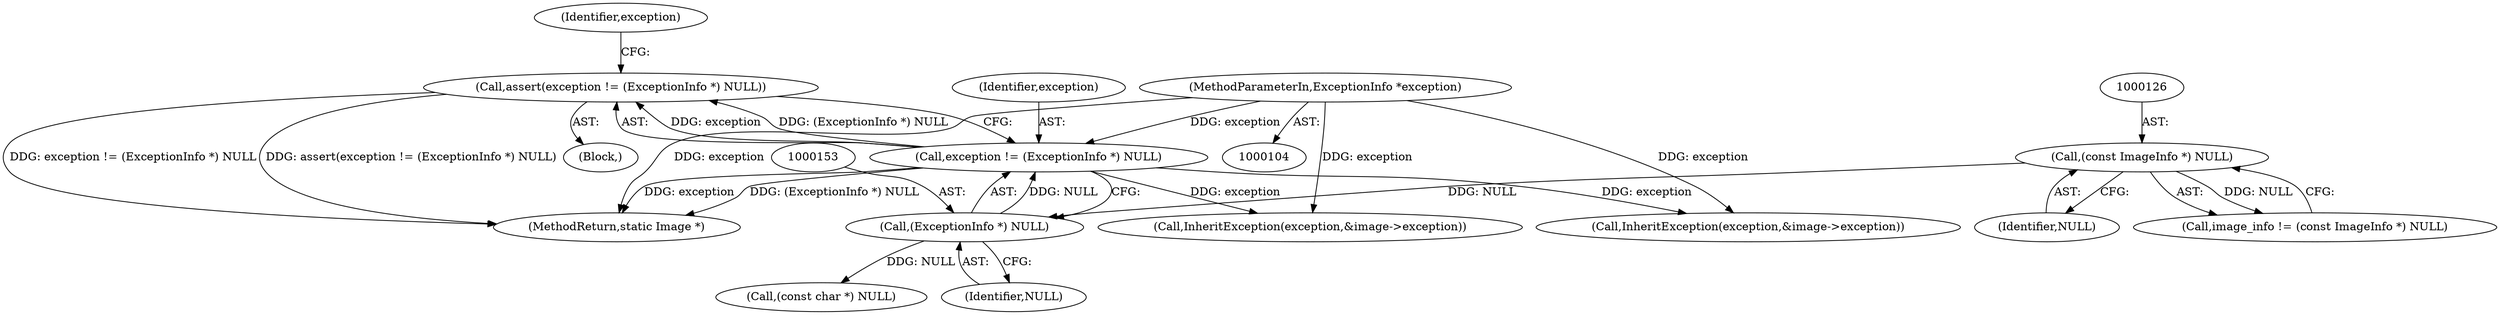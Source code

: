 digraph "0_ImageMagick_aeff00de228bc5a158c2a975ab47845d8a1db456@API" {
"1000149" [label="(Call,assert(exception != (ExceptionInfo *) NULL))"];
"1000150" [label="(Call,exception != (ExceptionInfo *) NULL)"];
"1000106" [label="(MethodParameterIn,ExceptionInfo *exception)"];
"1000152" [label="(Call,(ExceptionInfo *) NULL)"];
"1000125" [label="(Call,(const ImageInfo *) NULL)"];
"1000151" [label="(Identifier,exception)"];
"1000152" [label="(Call,(ExceptionInfo *) NULL)"];
"1000106" [label="(MethodParameterIn,ExceptionInfo *exception)"];
"1000178" [label="(Call,(const char *) NULL)"];
"1000127" [label="(Identifier,NULL)"];
"1000149" [label="(Call,assert(exception != (ExceptionInfo *) NULL))"];
"1000150" [label="(Call,exception != (ExceptionInfo *) NULL)"];
"1000499" [label="(Call,InheritException(exception,&image->exception))"];
"1000158" [label="(Identifier,exception)"];
"1000125" [label="(Call,(const ImageInfo *) NULL)"];
"1000480" [label="(Call,InheritException(exception,&image->exception))"];
"1001003" [label="(MethodReturn,static Image *)"];
"1000123" [label="(Call,image_info != (const ImageInfo *) NULL)"];
"1000154" [label="(Identifier,NULL)"];
"1000107" [label="(Block,)"];
"1000149" -> "1000107"  [label="AST: "];
"1000149" -> "1000150"  [label="CFG: "];
"1000150" -> "1000149"  [label="AST: "];
"1000158" -> "1000149"  [label="CFG: "];
"1000149" -> "1001003"  [label="DDG: assert(exception != (ExceptionInfo *) NULL)"];
"1000149" -> "1001003"  [label="DDG: exception != (ExceptionInfo *) NULL"];
"1000150" -> "1000149"  [label="DDG: exception"];
"1000150" -> "1000149"  [label="DDG: (ExceptionInfo *) NULL"];
"1000150" -> "1000152"  [label="CFG: "];
"1000151" -> "1000150"  [label="AST: "];
"1000152" -> "1000150"  [label="AST: "];
"1000150" -> "1001003"  [label="DDG: exception"];
"1000150" -> "1001003"  [label="DDG: (ExceptionInfo *) NULL"];
"1000106" -> "1000150"  [label="DDG: exception"];
"1000152" -> "1000150"  [label="DDG: NULL"];
"1000150" -> "1000480"  [label="DDG: exception"];
"1000150" -> "1000499"  [label="DDG: exception"];
"1000106" -> "1000104"  [label="AST: "];
"1000106" -> "1001003"  [label="DDG: exception"];
"1000106" -> "1000480"  [label="DDG: exception"];
"1000106" -> "1000499"  [label="DDG: exception"];
"1000152" -> "1000154"  [label="CFG: "];
"1000153" -> "1000152"  [label="AST: "];
"1000154" -> "1000152"  [label="AST: "];
"1000125" -> "1000152"  [label="DDG: NULL"];
"1000152" -> "1000178"  [label="DDG: NULL"];
"1000125" -> "1000123"  [label="AST: "];
"1000125" -> "1000127"  [label="CFG: "];
"1000126" -> "1000125"  [label="AST: "];
"1000127" -> "1000125"  [label="AST: "];
"1000123" -> "1000125"  [label="CFG: "];
"1000125" -> "1000123"  [label="DDG: NULL"];
}
